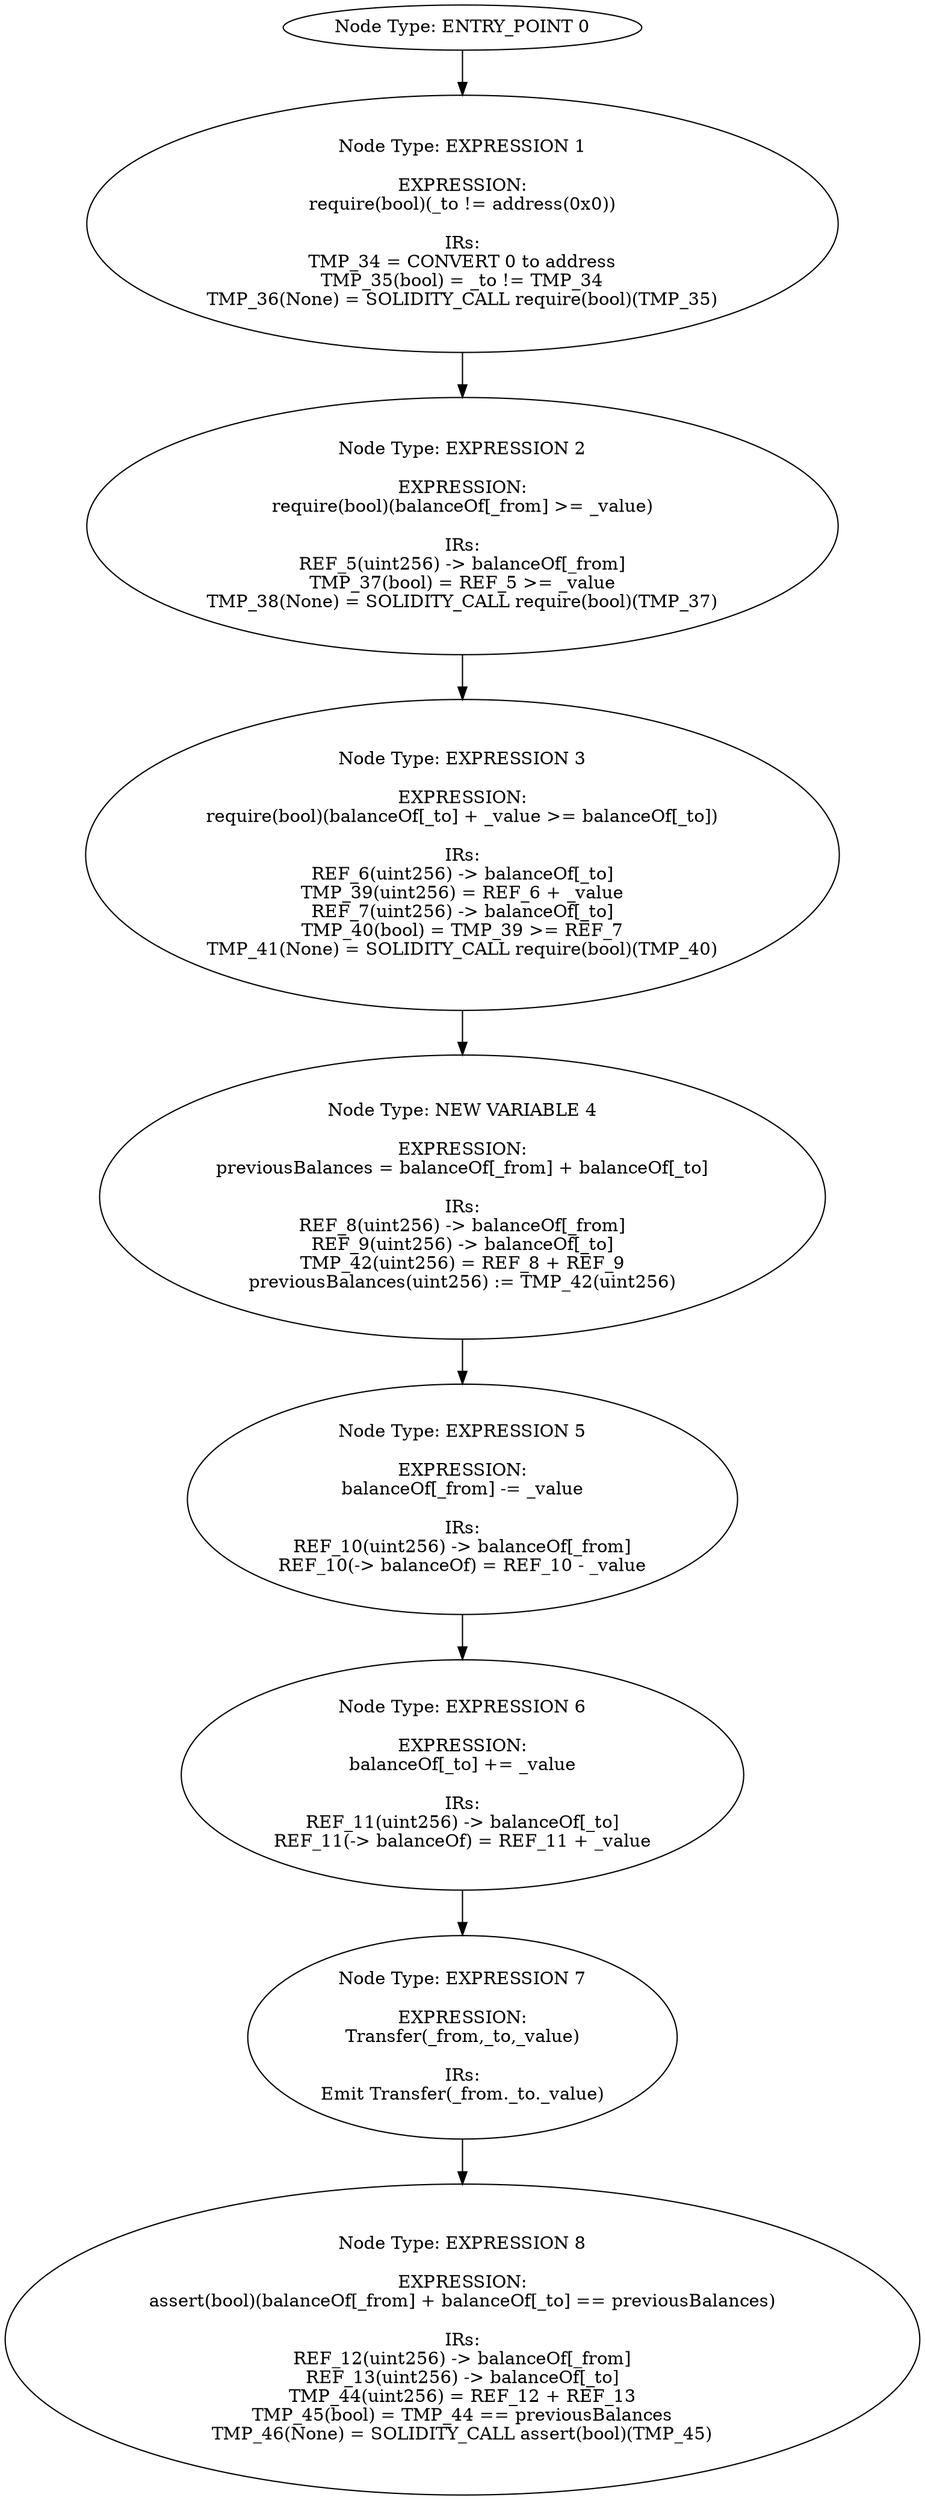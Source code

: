 digraph{
0[label="Node Type: ENTRY_POINT 0
"];
0->1;
1[label="Node Type: EXPRESSION 1

EXPRESSION:
require(bool)(_to != address(0x0))

IRs:
TMP_34 = CONVERT 0 to address
TMP_35(bool) = _to != TMP_34
TMP_36(None) = SOLIDITY_CALL require(bool)(TMP_35)"];
1->2;
2[label="Node Type: EXPRESSION 2

EXPRESSION:
require(bool)(balanceOf[_from] >= _value)

IRs:
REF_5(uint256) -> balanceOf[_from]
TMP_37(bool) = REF_5 >= _value
TMP_38(None) = SOLIDITY_CALL require(bool)(TMP_37)"];
2->3;
3[label="Node Type: EXPRESSION 3

EXPRESSION:
require(bool)(balanceOf[_to] + _value >= balanceOf[_to])

IRs:
REF_6(uint256) -> balanceOf[_to]
TMP_39(uint256) = REF_6 + _value
REF_7(uint256) -> balanceOf[_to]
TMP_40(bool) = TMP_39 >= REF_7
TMP_41(None) = SOLIDITY_CALL require(bool)(TMP_40)"];
3->4;
4[label="Node Type: NEW VARIABLE 4

EXPRESSION:
previousBalances = balanceOf[_from] + balanceOf[_to]

IRs:
REF_8(uint256) -> balanceOf[_from]
REF_9(uint256) -> balanceOf[_to]
TMP_42(uint256) = REF_8 + REF_9
previousBalances(uint256) := TMP_42(uint256)"];
4->5;
5[label="Node Type: EXPRESSION 5

EXPRESSION:
balanceOf[_from] -= _value

IRs:
REF_10(uint256) -> balanceOf[_from]
REF_10(-> balanceOf) = REF_10 - _value"];
5->6;
6[label="Node Type: EXPRESSION 6

EXPRESSION:
balanceOf[_to] += _value

IRs:
REF_11(uint256) -> balanceOf[_to]
REF_11(-> balanceOf) = REF_11 + _value"];
6->7;
7[label="Node Type: EXPRESSION 7

EXPRESSION:
Transfer(_from,_to,_value)

IRs:
Emit Transfer(_from._to._value)"];
7->8;
8[label="Node Type: EXPRESSION 8

EXPRESSION:
assert(bool)(balanceOf[_from] + balanceOf[_to] == previousBalances)

IRs:
REF_12(uint256) -> balanceOf[_from]
REF_13(uint256) -> balanceOf[_to]
TMP_44(uint256) = REF_12 + REF_13
TMP_45(bool) = TMP_44 == previousBalances
TMP_46(None) = SOLIDITY_CALL assert(bool)(TMP_45)"];
}
